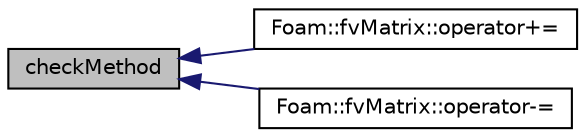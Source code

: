 digraph "checkMethod"
{
  bgcolor="transparent";
  edge [fontname="Helvetica",fontsize="10",labelfontname="Helvetica",labelfontsize="10"];
  node [fontname="Helvetica",fontsize="10",shape=record];
  rankdir="LR";
  Node1 [label="checkMethod",height=0.2,width=0.4,color="black", fillcolor="grey75", style="filled", fontcolor="black"];
  Node1 -> Node2 [dir="back",color="midnightblue",fontsize="10",style="solid",fontname="Helvetica"];
  Node2 [label="Foam::fvMatrix::operator+=",height=0.2,width=0.4,color="black",URL="$a00867.html#a3b35570cf4d5c9f6922532e61ce4cdd4"];
  Node1 -> Node3 [dir="back",color="midnightblue",fontsize="10",style="solid",fontname="Helvetica"];
  Node3 [label="Foam::fvMatrix::operator-=",height=0.2,width=0.4,color="black",URL="$a00867.html#a02b5ab6b6deba7735837707b7fe71638"];
}
